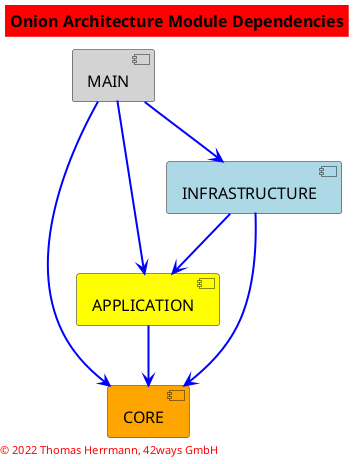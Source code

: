 @startuml

<style>
title {
  FontSize 16
  FontColor Black
  BackgroundColor Red
}
footer {
  HorizontalAlignment left
  FontSize 11
  FontColor red
}
</style>

' skinparam linetype ortho
' skinparam titleBorderRoundCorner 15
' skinparam titleBorderThickness 2
' skinparam titleBorderColor red
' skinparam titleBackgroundColor Red


title Onion Architecture Module Dependencies

component CORE #orange

component APPLICATION #yellow

component INFRASTRUCTURE #lightblue

component MAIN #lightgray

  MAIN -[#blue,bold]-> INFRASTRUCTURE
  MAIN -[#blue,bold]-> APPLICATION
  MAIN -[#blue,bold]-> CORE

  INFRASTRUCTURE -[#blue,bold]-> APPLICATION
  INFRASTRUCTURE -[#blue,bold]-> CORE

  APPLICATION -[#blue,bold]-> CORE

footer
© 2022 Thomas Herrmann, 42ways GmbH
endfooter

@enduml
